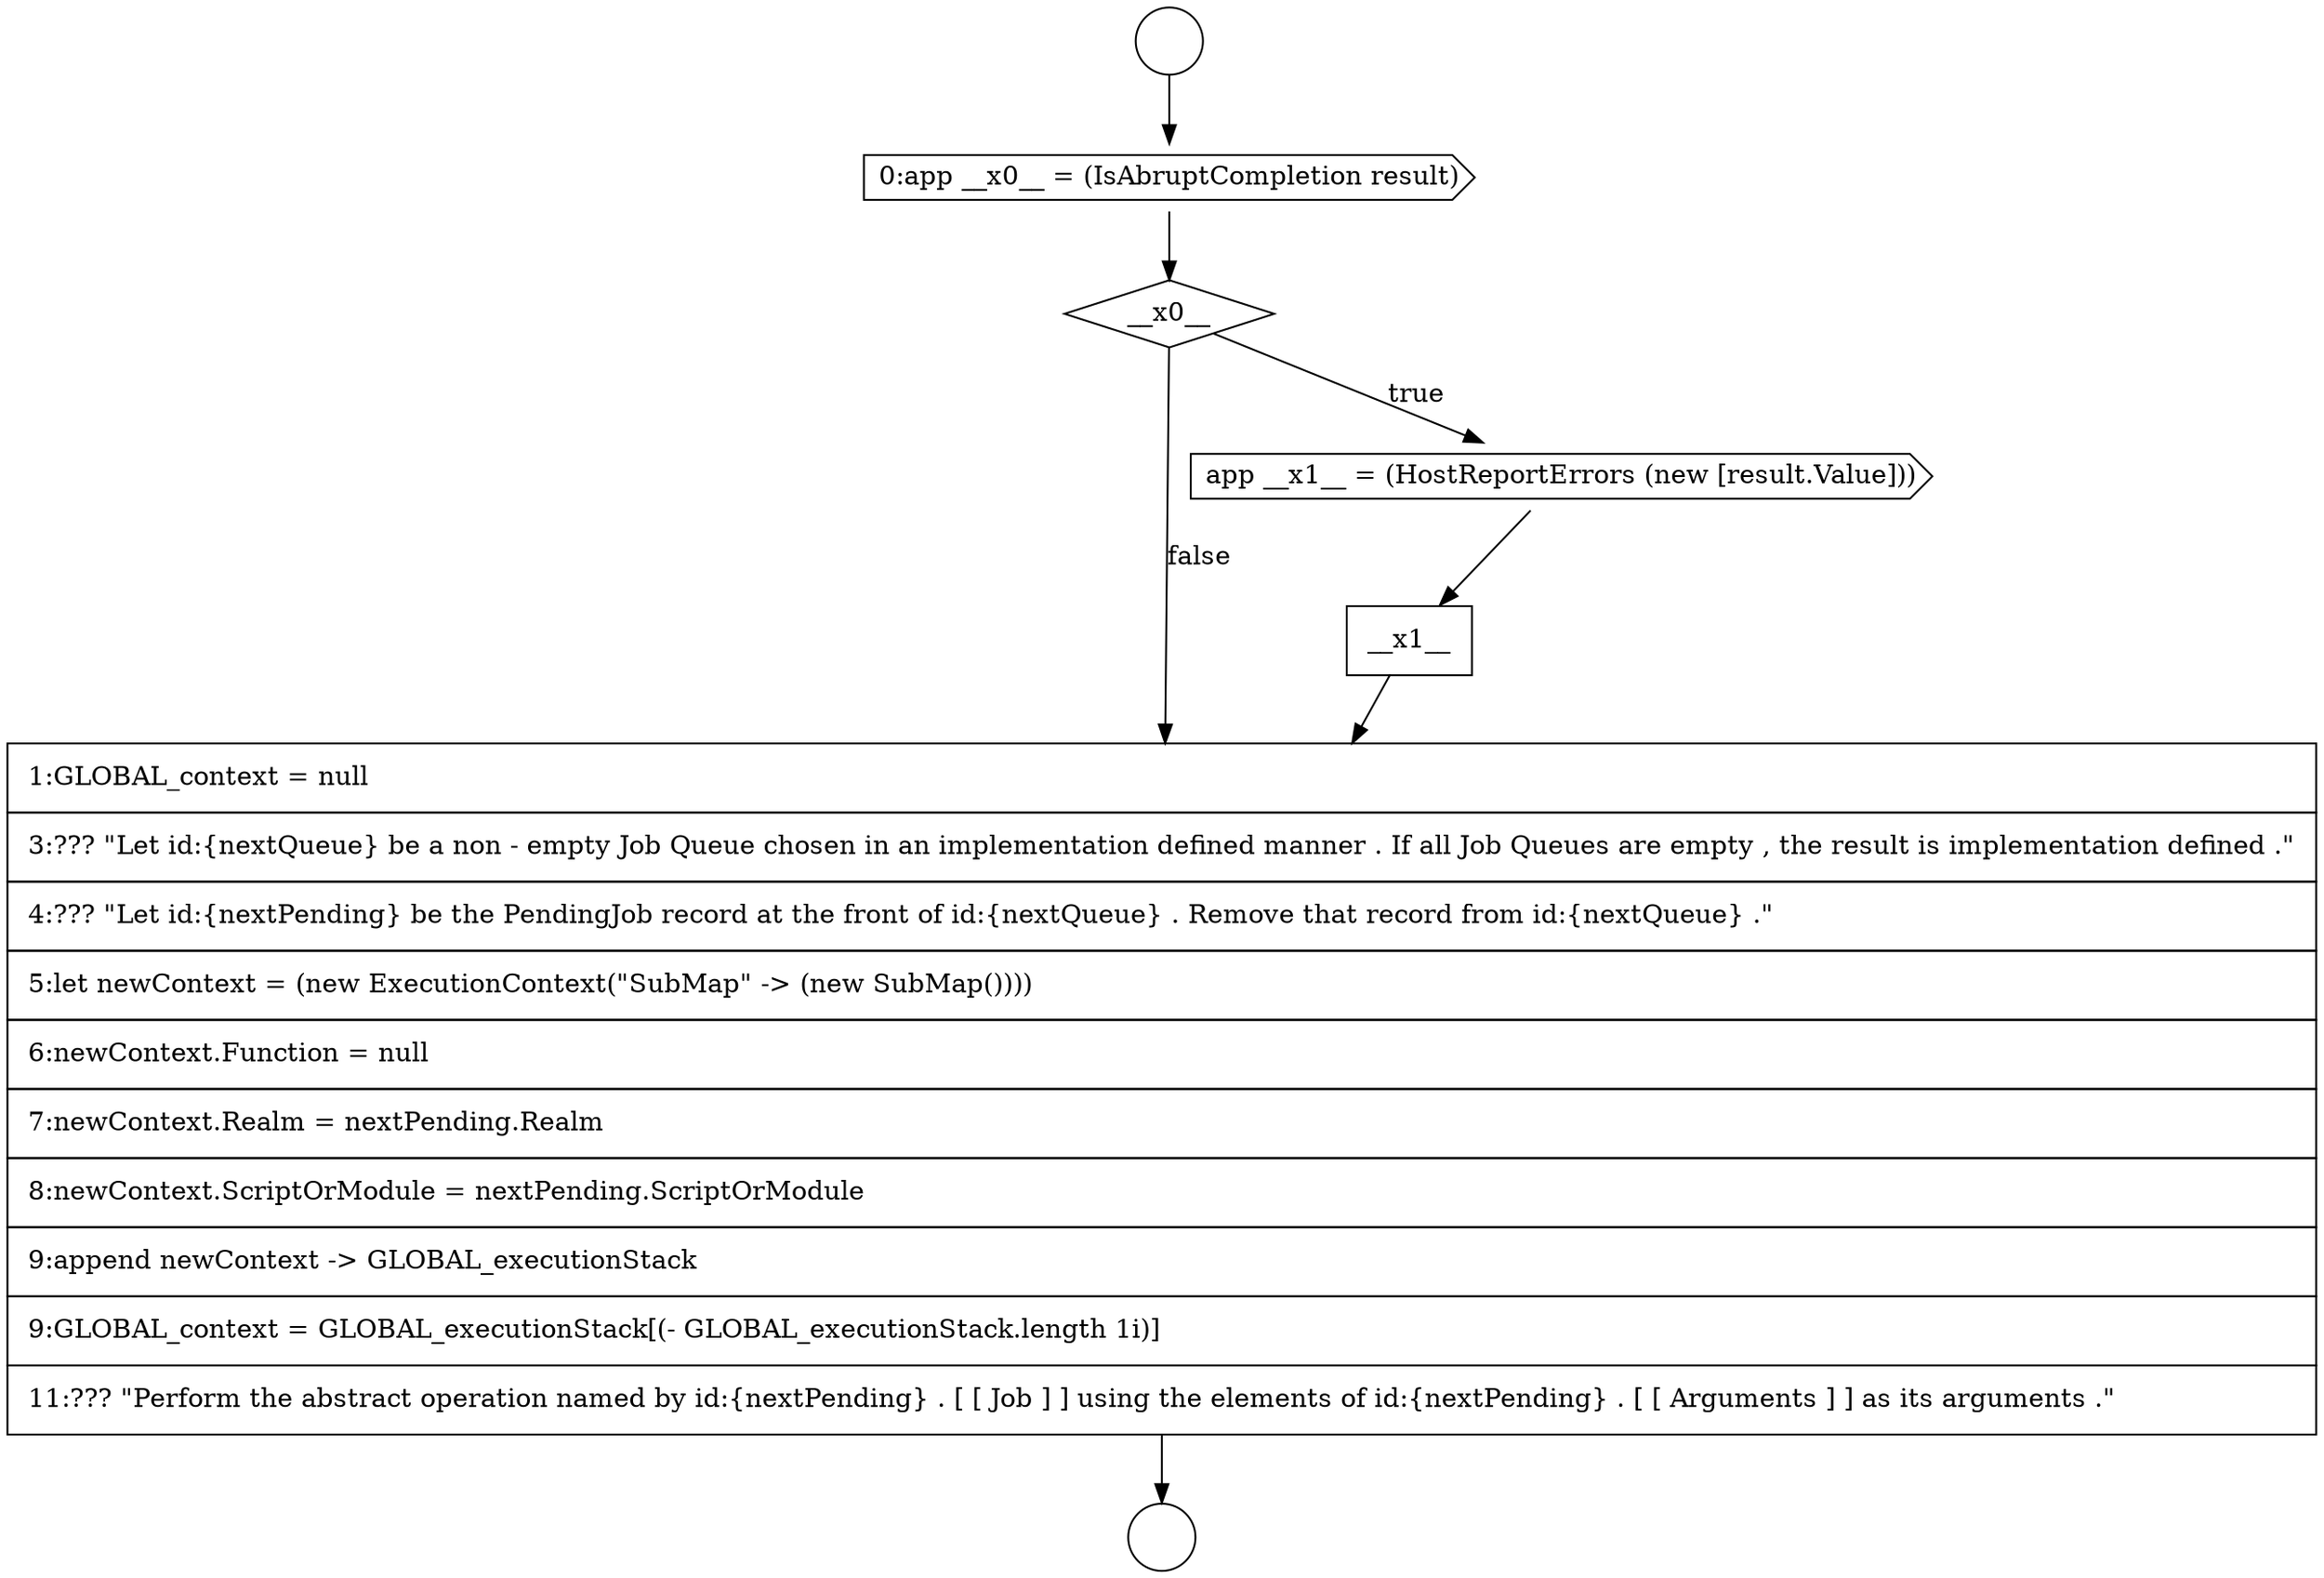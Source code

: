 digraph {
  node1469 [shape=none, margin=0, label=<<font color="black">
    <table border="0" cellborder="1" cellspacing="0" cellpadding="10">
      <tr><td align="left">__x1__</td></tr>
    </table>
  </font>> color="black" fillcolor="white" style=filled]
  node1465 [shape=circle label=" " color="black" fillcolor="white" style=filled]
  node1470 [shape=none, margin=0, label=<<font color="black">
    <table border="0" cellborder="1" cellspacing="0" cellpadding="10">
      <tr><td align="left">1:GLOBAL_context = null</td></tr>
      <tr><td align="left">3:??? &quot;Let id:{nextQueue} be a non - empty Job Queue chosen in an implementation defined manner . If all Job Queues are empty , the result is implementation defined .&quot;</td></tr>
      <tr><td align="left">4:??? &quot;Let id:{nextPending} be the PendingJob record at the front of id:{nextQueue} . Remove that record from id:{nextQueue} .&quot;</td></tr>
      <tr><td align="left">5:let newContext = (new ExecutionContext(&quot;SubMap&quot; -&gt; (new SubMap())))</td></tr>
      <tr><td align="left">6:newContext.Function = null</td></tr>
      <tr><td align="left">7:newContext.Realm = nextPending.Realm</td></tr>
      <tr><td align="left">8:newContext.ScriptOrModule = nextPending.ScriptOrModule</td></tr>
      <tr><td align="left">9:append newContext -&gt; GLOBAL_executionStack</td></tr>
      <tr><td align="left">9:GLOBAL_context = GLOBAL_executionStack[(- GLOBAL_executionStack.length 1i)]</td></tr>
      <tr><td align="left">11:??? &quot;Perform the abstract operation named by id:{nextPending} . [ [ Job ] ] using the elements of id:{nextPending} . [ [ Arguments ] ] as its arguments .&quot;</td></tr>
    </table>
  </font>> color="black" fillcolor="white" style=filled]
  node1466 [shape=cds, label=<<font color="black">0:app __x0__ = (IsAbruptCompletion result)</font>> color="black" fillcolor="white" style=filled]
  node1464 [shape=circle label=" " color="black" fillcolor="white" style=filled]
  node1467 [shape=diamond, label=<<font color="black">__x0__</font>> color="black" fillcolor="white" style=filled]
  node1468 [shape=cds, label=<<font color="black">app __x1__ = (HostReportErrors (new [result.Value]))</font>> color="black" fillcolor="white" style=filled]
  node1468 -> node1469 [ color="black"]
  node1470 -> node1465 [ color="black"]
  node1464 -> node1466 [ color="black"]
  node1469 -> node1470 [ color="black"]
  node1466 -> node1467 [ color="black"]
  node1467 -> node1468 [label=<<font color="black">true</font>> color="black"]
  node1467 -> node1470 [label=<<font color="black">false</font>> color="black"]
}
